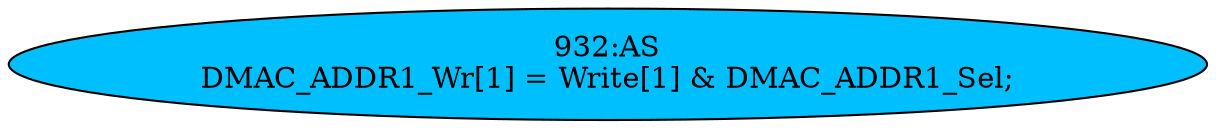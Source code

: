 strict digraph "" {
	node [label="\N"];
	"932:AS"	 [ast="<pyverilog.vparser.ast.Assign object at 0x7fbdee0e2b50>",
		def_var="['DMAC_ADDR1_Wr']",
		fillcolor=deepskyblue,
		label="932:AS
DMAC_ADDR1_Wr[1] = Write[1] & DMAC_ADDR1_Sel;",
		statements="[]",
		style=filled,
		typ=Assign,
		use_var="['Write', 'DMAC_ADDR1_Sel']"];
}
